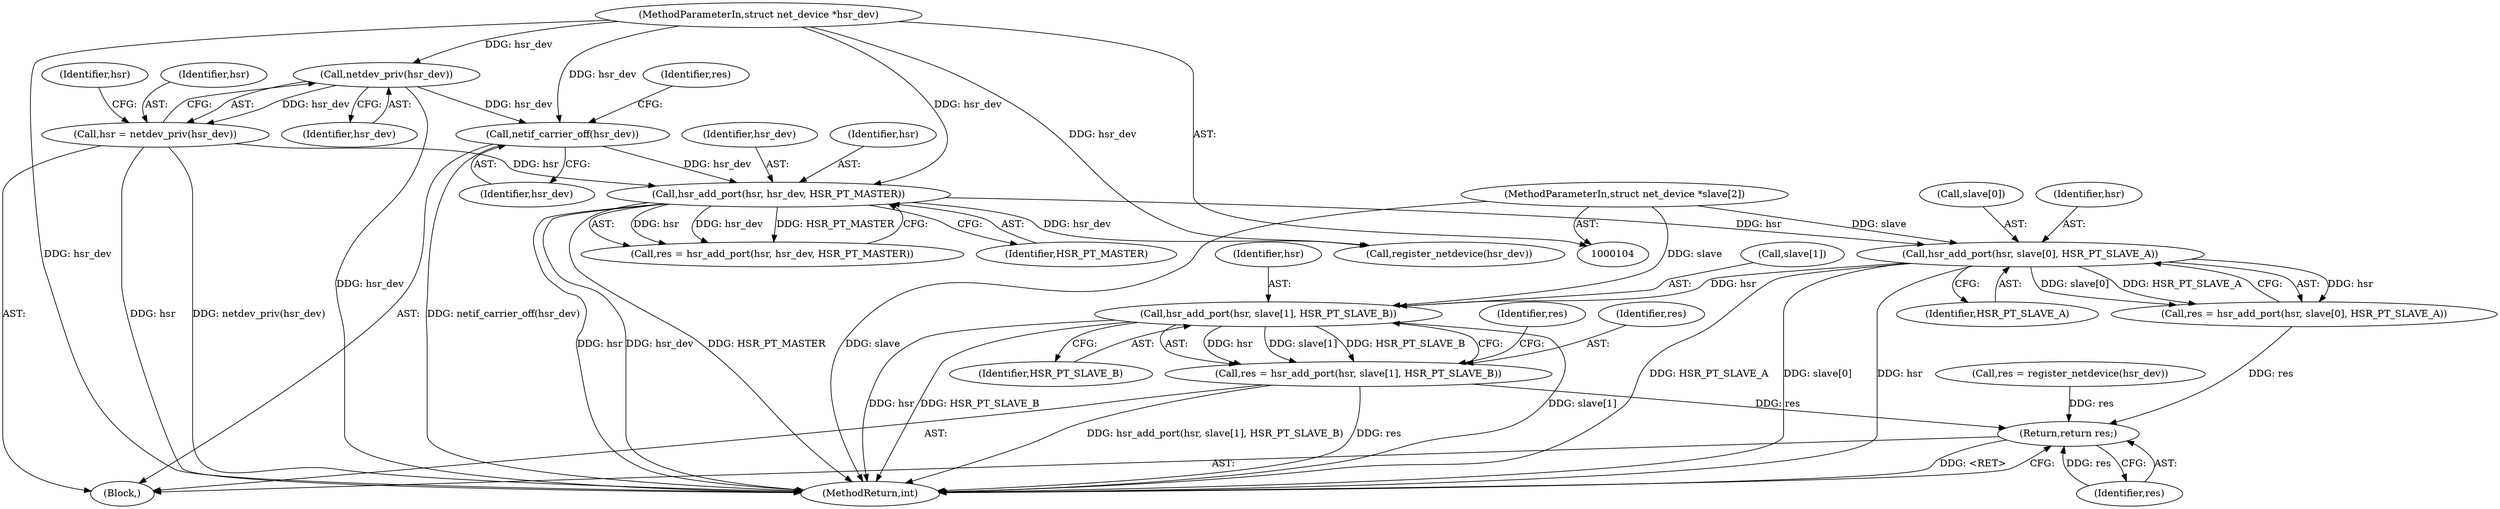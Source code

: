 digraph "0_linux_6caabe7f197d3466d238f70915d65301f1716626@array" {
"1000242" [label="(Call,hsr_add_port(hsr, slave[1], HSR_PT_SLAVE_B))"];
"1000231" [label="(Call,hsr_add_port(hsr, slave[0], HSR_PT_SLAVE_A))"];
"1000214" [label="(Call,hsr_add_port(hsr, hsr_dev, HSR_PT_MASTER))"];
"1000113" [label="(Call,hsr = netdev_priv(hsr_dev))"];
"1000115" [label="(Call,netdev_priv(hsr_dev))"];
"1000105" [label="(MethodParameterIn,struct net_device *hsr_dev)"];
"1000210" [label="(Call,netif_carrier_off(hsr_dev))"];
"1000106" [label="(MethodParameterIn,struct net_device *slave[2])"];
"1000240" [label="(Call,res = hsr_add_port(hsr, slave[1], HSR_PT_SLAVE_B))"];
"1000265" [label="(Return,return res;)"];
"1000240" [label="(Call,res = hsr_add_port(hsr, slave[1], HSR_PT_SLAVE_B))"];
"1000105" [label="(MethodParameterIn,struct net_device *hsr_dev)"];
"1000211" [label="(Identifier,hsr_dev)"];
"1000216" [label="(Identifier,hsr_dev)"];
"1000115" [label="(Call,netdev_priv(hsr_dev))"];
"1000267" [label="(MethodReturn,int)"];
"1000266" [label="(Identifier,res)"];
"1000116" [label="(Identifier,hsr_dev)"];
"1000222" [label="(Call,res = register_netdevice(hsr_dev))"];
"1000224" [label="(Call,register_netdevice(hsr_dev))"];
"1000212" [label="(Call,res = hsr_add_port(hsr, hsr_dev, HSR_PT_MASTER))"];
"1000249" [label="(Identifier,res)"];
"1000231" [label="(Call,hsr_add_port(hsr, slave[0], HSR_PT_SLAVE_A))"];
"1000247" [label="(Identifier,HSR_PT_SLAVE_B)"];
"1000214" [label="(Call,hsr_add_port(hsr, hsr_dev, HSR_PT_MASTER))"];
"1000215" [label="(Identifier,hsr)"];
"1000265" [label="(Return,return res;)"];
"1000213" [label="(Identifier,res)"];
"1000120" [label="(Identifier,hsr)"];
"1000244" [label="(Call,slave[1])"];
"1000232" [label="(Identifier,hsr)"];
"1000243" [label="(Identifier,hsr)"];
"1000233" [label="(Call,slave[0])"];
"1000210" [label="(Call,netif_carrier_off(hsr_dev))"];
"1000242" [label="(Call,hsr_add_port(hsr, slave[1], HSR_PT_SLAVE_B))"];
"1000236" [label="(Identifier,HSR_PT_SLAVE_A)"];
"1000114" [label="(Identifier,hsr)"];
"1000241" [label="(Identifier,res)"];
"1000109" [label="(Block,)"];
"1000229" [label="(Call,res = hsr_add_port(hsr, slave[0], HSR_PT_SLAVE_A))"];
"1000113" [label="(Call,hsr = netdev_priv(hsr_dev))"];
"1000106" [label="(MethodParameterIn,struct net_device *slave[2])"];
"1000217" [label="(Identifier,HSR_PT_MASTER)"];
"1000242" -> "1000240"  [label="AST: "];
"1000242" -> "1000247"  [label="CFG: "];
"1000243" -> "1000242"  [label="AST: "];
"1000244" -> "1000242"  [label="AST: "];
"1000247" -> "1000242"  [label="AST: "];
"1000240" -> "1000242"  [label="CFG: "];
"1000242" -> "1000267"  [label="DDG: slave[1]"];
"1000242" -> "1000267"  [label="DDG: hsr"];
"1000242" -> "1000267"  [label="DDG: HSR_PT_SLAVE_B"];
"1000242" -> "1000240"  [label="DDG: hsr"];
"1000242" -> "1000240"  [label="DDG: slave[1]"];
"1000242" -> "1000240"  [label="DDG: HSR_PT_SLAVE_B"];
"1000231" -> "1000242"  [label="DDG: hsr"];
"1000106" -> "1000242"  [label="DDG: slave"];
"1000231" -> "1000229"  [label="AST: "];
"1000231" -> "1000236"  [label="CFG: "];
"1000232" -> "1000231"  [label="AST: "];
"1000233" -> "1000231"  [label="AST: "];
"1000236" -> "1000231"  [label="AST: "];
"1000229" -> "1000231"  [label="CFG: "];
"1000231" -> "1000267"  [label="DDG: HSR_PT_SLAVE_A"];
"1000231" -> "1000267"  [label="DDG: slave[0]"];
"1000231" -> "1000267"  [label="DDG: hsr"];
"1000231" -> "1000229"  [label="DDG: hsr"];
"1000231" -> "1000229"  [label="DDG: slave[0]"];
"1000231" -> "1000229"  [label="DDG: HSR_PT_SLAVE_A"];
"1000214" -> "1000231"  [label="DDG: hsr"];
"1000106" -> "1000231"  [label="DDG: slave"];
"1000214" -> "1000212"  [label="AST: "];
"1000214" -> "1000217"  [label="CFG: "];
"1000215" -> "1000214"  [label="AST: "];
"1000216" -> "1000214"  [label="AST: "];
"1000217" -> "1000214"  [label="AST: "];
"1000212" -> "1000214"  [label="CFG: "];
"1000214" -> "1000267"  [label="DDG: hsr_dev"];
"1000214" -> "1000267"  [label="DDG: HSR_PT_MASTER"];
"1000214" -> "1000267"  [label="DDG: hsr"];
"1000214" -> "1000212"  [label="DDG: hsr"];
"1000214" -> "1000212"  [label="DDG: hsr_dev"];
"1000214" -> "1000212"  [label="DDG: HSR_PT_MASTER"];
"1000113" -> "1000214"  [label="DDG: hsr"];
"1000210" -> "1000214"  [label="DDG: hsr_dev"];
"1000105" -> "1000214"  [label="DDG: hsr_dev"];
"1000214" -> "1000224"  [label="DDG: hsr_dev"];
"1000113" -> "1000109"  [label="AST: "];
"1000113" -> "1000115"  [label="CFG: "];
"1000114" -> "1000113"  [label="AST: "];
"1000115" -> "1000113"  [label="AST: "];
"1000120" -> "1000113"  [label="CFG: "];
"1000113" -> "1000267"  [label="DDG: hsr"];
"1000113" -> "1000267"  [label="DDG: netdev_priv(hsr_dev)"];
"1000115" -> "1000113"  [label="DDG: hsr_dev"];
"1000115" -> "1000116"  [label="CFG: "];
"1000116" -> "1000115"  [label="AST: "];
"1000115" -> "1000267"  [label="DDG: hsr_dev"];
"1000105" -> "1000115"  [label="DDG: hsr_dev"];
"1000115" -> "1000210"  [label="DDG: hsr_dev"];
"1000105" -> "1000104"  [label="AST: "];
"1000105" -> "1000267"  [label="DDG: hsr_dev"];
"1000105" -> "1000210"  [label="DDG: hsr_dev"];
"1000105" -> "1000224"  [label="DDG: hsr_dev"];
"1000210" -> "1000109"  [label="AST: "];
"1000210" -> "1000211"  [label="CFG: "];
"1000211" -> "1000210"  [label="AST: "];
"1000213" -> "1000210"  [label="CFG: "];
"1000210" -> "1000267"  [label="DDG: netif_carrier_off(hsr_dev)"];
"1000106" -> "1000104"  [label="AST: "];
"1000106" -> "1000267"  [label="DDG: slave"];
"1000240" -> "1000109"  [label="AST: "];
"1000241" -> "1000240"  [label="AST: "];
"1000249" -> "1000240"  [label="CFG: "];
"1000240" -> "1000267"  [label="DDG: hsr_add_port(hsr, slave[1], HSR_PT_SLAVE_B)"];
"1000240" -> "1000267"  [label="DDG: res"];
"1000240" -> "1000265"  [label="DDG: res"];
"1000265" -> "1000109"  [label="AST: "];
"1000265" -> "1000266"  [label="CFG: "];
"1000266" -> "1000265"  [label="AST: "];
"1000267" -> "1000265"  [label="CFG: "];
"1000265" -> "1000267"  [label="DDG: <RET>"];
"1000266" -> "1000265"  [label="DDG: res"];
"1000222" -> "1000265"  [label="DDG: res"];
"1000229" -> "1000265"  [label="DDG: res"];
}
